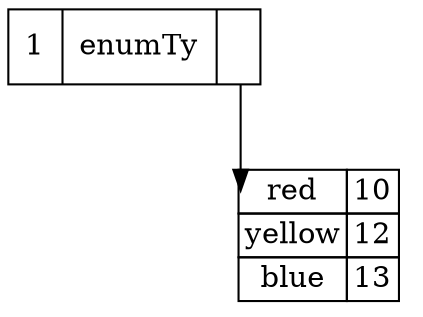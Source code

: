 digraph G {
    splines=ortho;

    enumTy [shape=record, label="1 | enumTy | <3>", pos="0,0.3!"]

    enum [shape=plaintext, label=<
             <TABLE BORDER="0" CELLBORDER="1" CELLSPACING="0">
             <TR><TD PORT="r">red</TD><TD>10</TD></TR>
             <TR><TD>yellow</TD><TD>12</TD></TR>
             <TR><TD>blue</TD><TD>13</TD></TR>
             </TABLE>>, pos="1.5,0!"]

    enumTy:3 -> enum:r:w

}